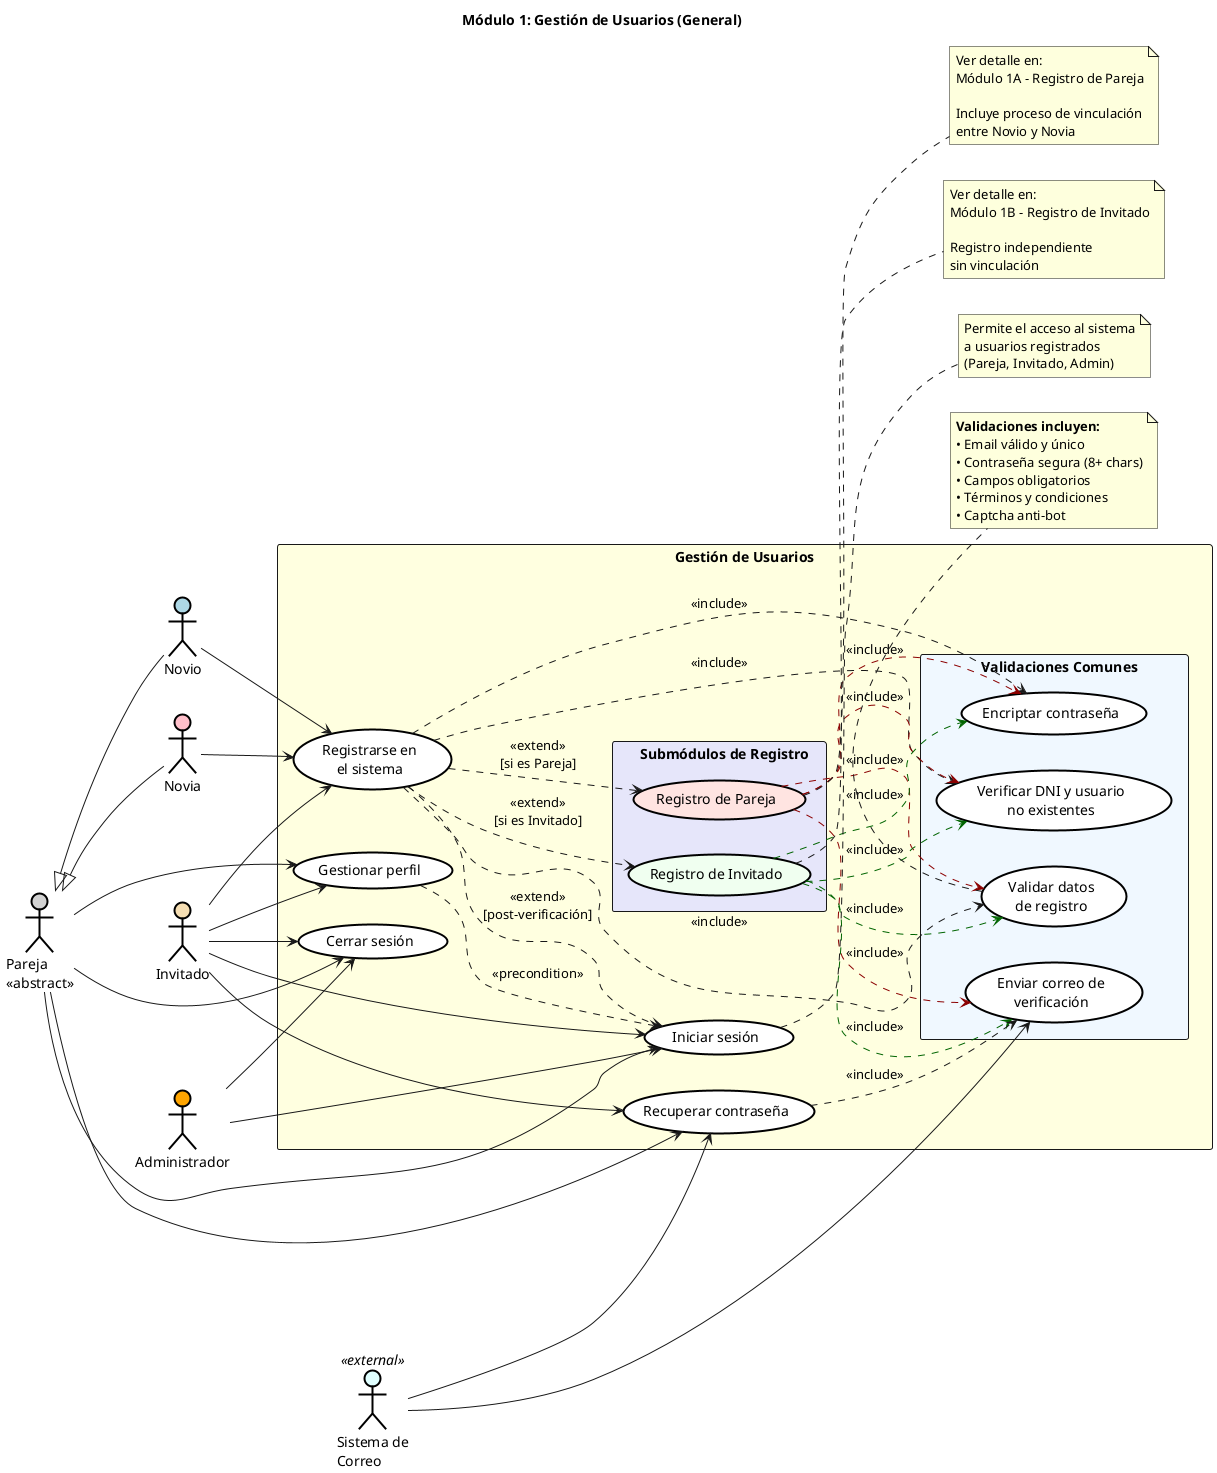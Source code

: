 @startuml moduloUsuariosGeneral
left to right direction
skinparam packageStyle rectangle

skinparam usecase {
    BackgroundColor White
    BorderColor Black
    BorderThickness 2
}

skinparam actor {
    BackgroundColor White
    BorderColor Black
    BorderThickness 2
}

skinparam package {
    BorderThickness 2
    FontStyle bold
}

title Módulo 1: Gestión de Usuarios (General)

' ===== ACTORES =====
actor "Pareja\n<<abstract>>" as Pareja #LightGray
actor "Novio" as SoyNovio #LightBlue
actor "Novia" as SoyNovia #Pink
actor "Invitado" as Invitado #Wheat
actor "Administrador" as Admin #Orange
actor "Sistema de\nCorreo" as Mail <<external>> #LightCyan

' Generalización
SoyNovio -up-|> Pareja
SoyNovia -up-|> Pareja

' ===== CASOS DE USO PRINCIPALES =====
package "Gestión de Usuarios" #LightYellow {
  
  usecase (Registrarse en\nel sistema) as UC01
  usecase (Iniciar sesión) as UC02
  usecase (Gestionar perfil) as UC03
  usecase (Recuperar contraseña) as UC04
  usecase (Cerrar sesión) as UC05
  
  package "   Submódulos de Registro" #Lavender {
    usecase (Registro de Pareja) as MOD1A #MistyRose
    usecase (Registro de Invitado) as MOD1B #Honeydew
  }
  
  package "   Validaciones Comunes" #AliceBlue {
    usecase (Validar datos\nde registro) as UC01b
    usecase (Verificar DNI y usuario\nno existentes) as UC01c
    usecase (Encriptar contraseña) as UC01d
    usecase (Enviar correo de\nverificación) as UC01e
  }
}

' ===== RELACIONES DE ACTORES =====

' Actores - Registro
SoyNovio --> UC01
SoyNovia --> UC01
Invitado --> UC01

' Actores - Funcionalidades generales
Pareja --> UC02
Pareja --> UC03
Pareja --> UC04
Pareja --> UC05

Invitado --> UC02
Invitado --> UC03
Invitado --> UC04
Invitado --> UC05

Admin --> UC02
Admin --> UC05

' Sistema externo
Mail --> UC01e
Mail --> UC04

' ===== RELACIONES ENTRE CASOS DE USO =====

' Flujo principal
UC01 ..> MOD1A : <<extend>>\n[si es Pareja]
UC01 ..> MOD1B : <<extend>>\n[si es Invitado]
UC01 ..> UC01b : <<include>>
UC01 ..> UC01c : <<include>>
UC01 ..> UC01d : <<include>>
UC01 ..> UC02 : <<extend>>\n[post-verificación]

' Relaciones de módulos
MOD1A ..> UC01b #DarkRed : <<include>>
MOD1A ..> UC01c #DarkRed : <<include>>
MOD1A ..> UC01d #DarkRed : <<include>>
MOD1A ..> UC01e #DarkRed : <<include>>

MOD1B ..> UC01b #DarkGreen : <<include>>
MOD1B ..> UC01c #DarkGreen : <<include>>
MOD1B ..> UC01d #DarkGreen : <<include>>
MOD1B ..> UC01e #DarkGreen : <<include>>

' Otras relaciones
UC03 ..> UC02 : <<precondition>>
UC04 ..> UC01e : <<include>>

' ===== NOTAS EXPLICATIVAS =====

note right of MOD1A
  Ver detalle en:
  Módulo 1A - Registro de Pareja
  
  Incluye proceso de vinculación
  entre Novio y Novia
end note

note right of MOD1B
  Ver detalle en:
  Módulo 1B - Registro de Invitado
  
  Registro independiente
  sin vinculación
end note

note bottom of UC01b
  **Validaciones incluyen:**
  • Email válido y único
  • Contraseña segura (8+ chars)
  • Campos obligatorios
  • Términos y condiciones
  • Captcha anti-bot
end note

note right of UC02
  Permite el acceso al sistema
  a usuarios registrados
  (Pareja, Invitado, Admin)
end note

@enduml